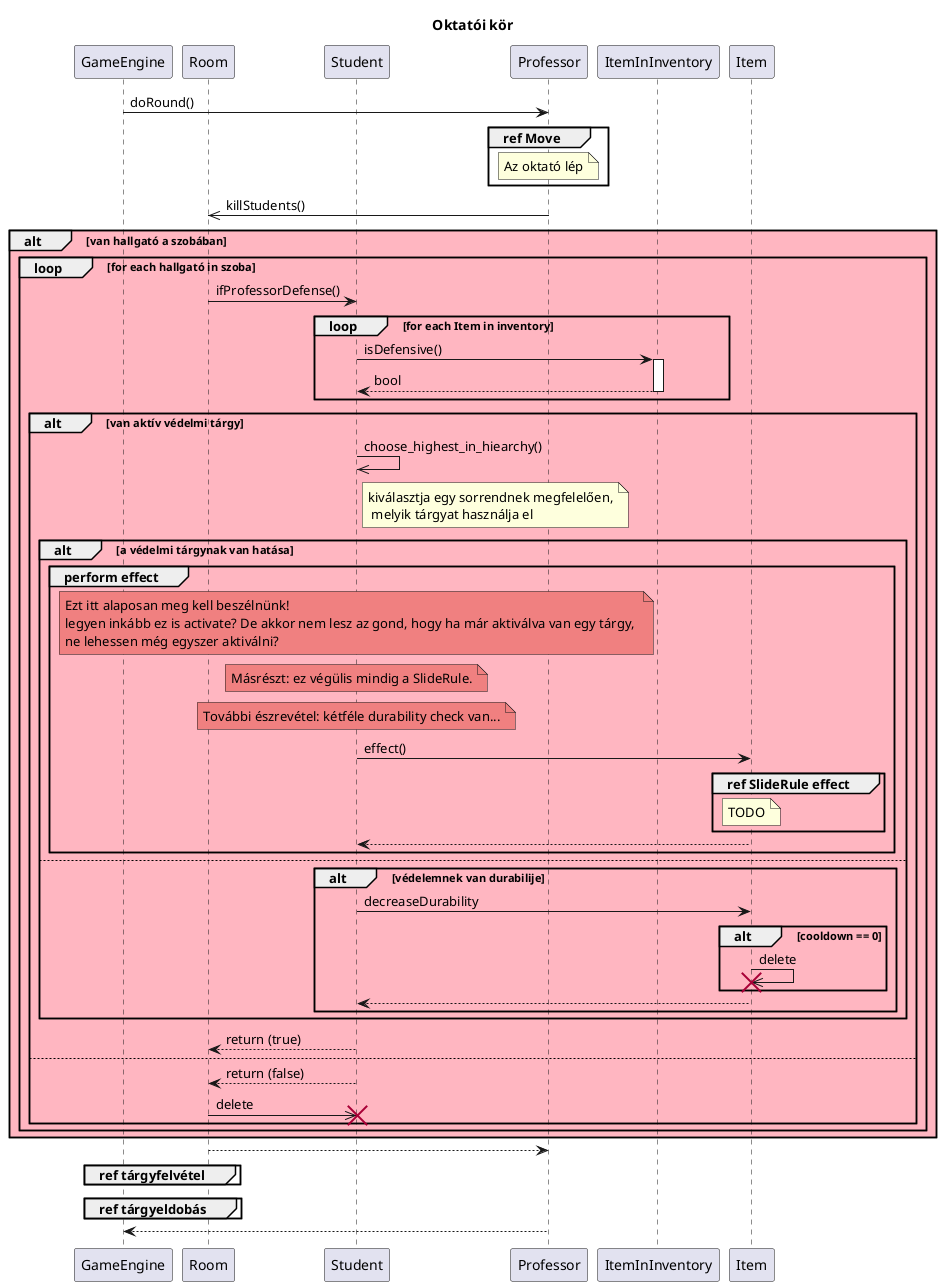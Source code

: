 @startuml Round_okt

title Oktatói kör

participant GameEngine as g

participant Room as sz

participant Student as h
participant Professor as okt
participant ItemInInventory as t1
participant Item as t

g->okt : doRound()

group ref Move
note over okt : Az oktató lép
end

okt->>sz : killStudents()
alt #LightPink van hallgató a szobában
    loop for each hallgató in szoba

        sz -> h : ifProfessorDefense()

        'megkérdezni a labvezt, hogy nem baj-e, hogy itt csak bool-al tér vissza'
        loop for each Item in inventory
            'ez jó?'
            h->t1 ++: isDefensive()
            return bool
        end
        
        alt van aktív védelmi tárgy
            h->>h : choose_highest_in_hiearchy()
            note right of h : kiválasztja egy sorrendnek megfelelően,\n melyik tárgyat használja el


            alt a védelmi tárgynak van hatása

                group perform effect
                    
                    note over h #LightCoral : Ezt itt alaposan meg kell beszélnünk! \nlegyen inkább ez is activate? De akkor nem lesz az gond, hogy ha már aktiválva van egy tárgy, \nne lehessen még egyszer aktiválni?
                    note over h #LightCoral : Másrészt: ez végülis mindig a SlideRule.
                    note over h #LightCoral : További észrevétel: kétféle durability check van...
                    h->t : effect()
                    group ref SlideRule effect
                        note over t: TODO
                    end
                    t-->h
            
                end
            else
                alt védelemnek van durabilije
                    h->t : decreaseDurability
                    alt cooldown == 0
                        t->>t !!: delete
                    end
                    t-->h
            end
            end

            h-->sz : return (true)
        else
            h-->sz : return (false)
            sz ->> h !!: delete            
        end
    end
end

sz --> okt

group ref tárgyfelvétel
end

group ref tárgyeldobás
end

okt --> g
@enduml